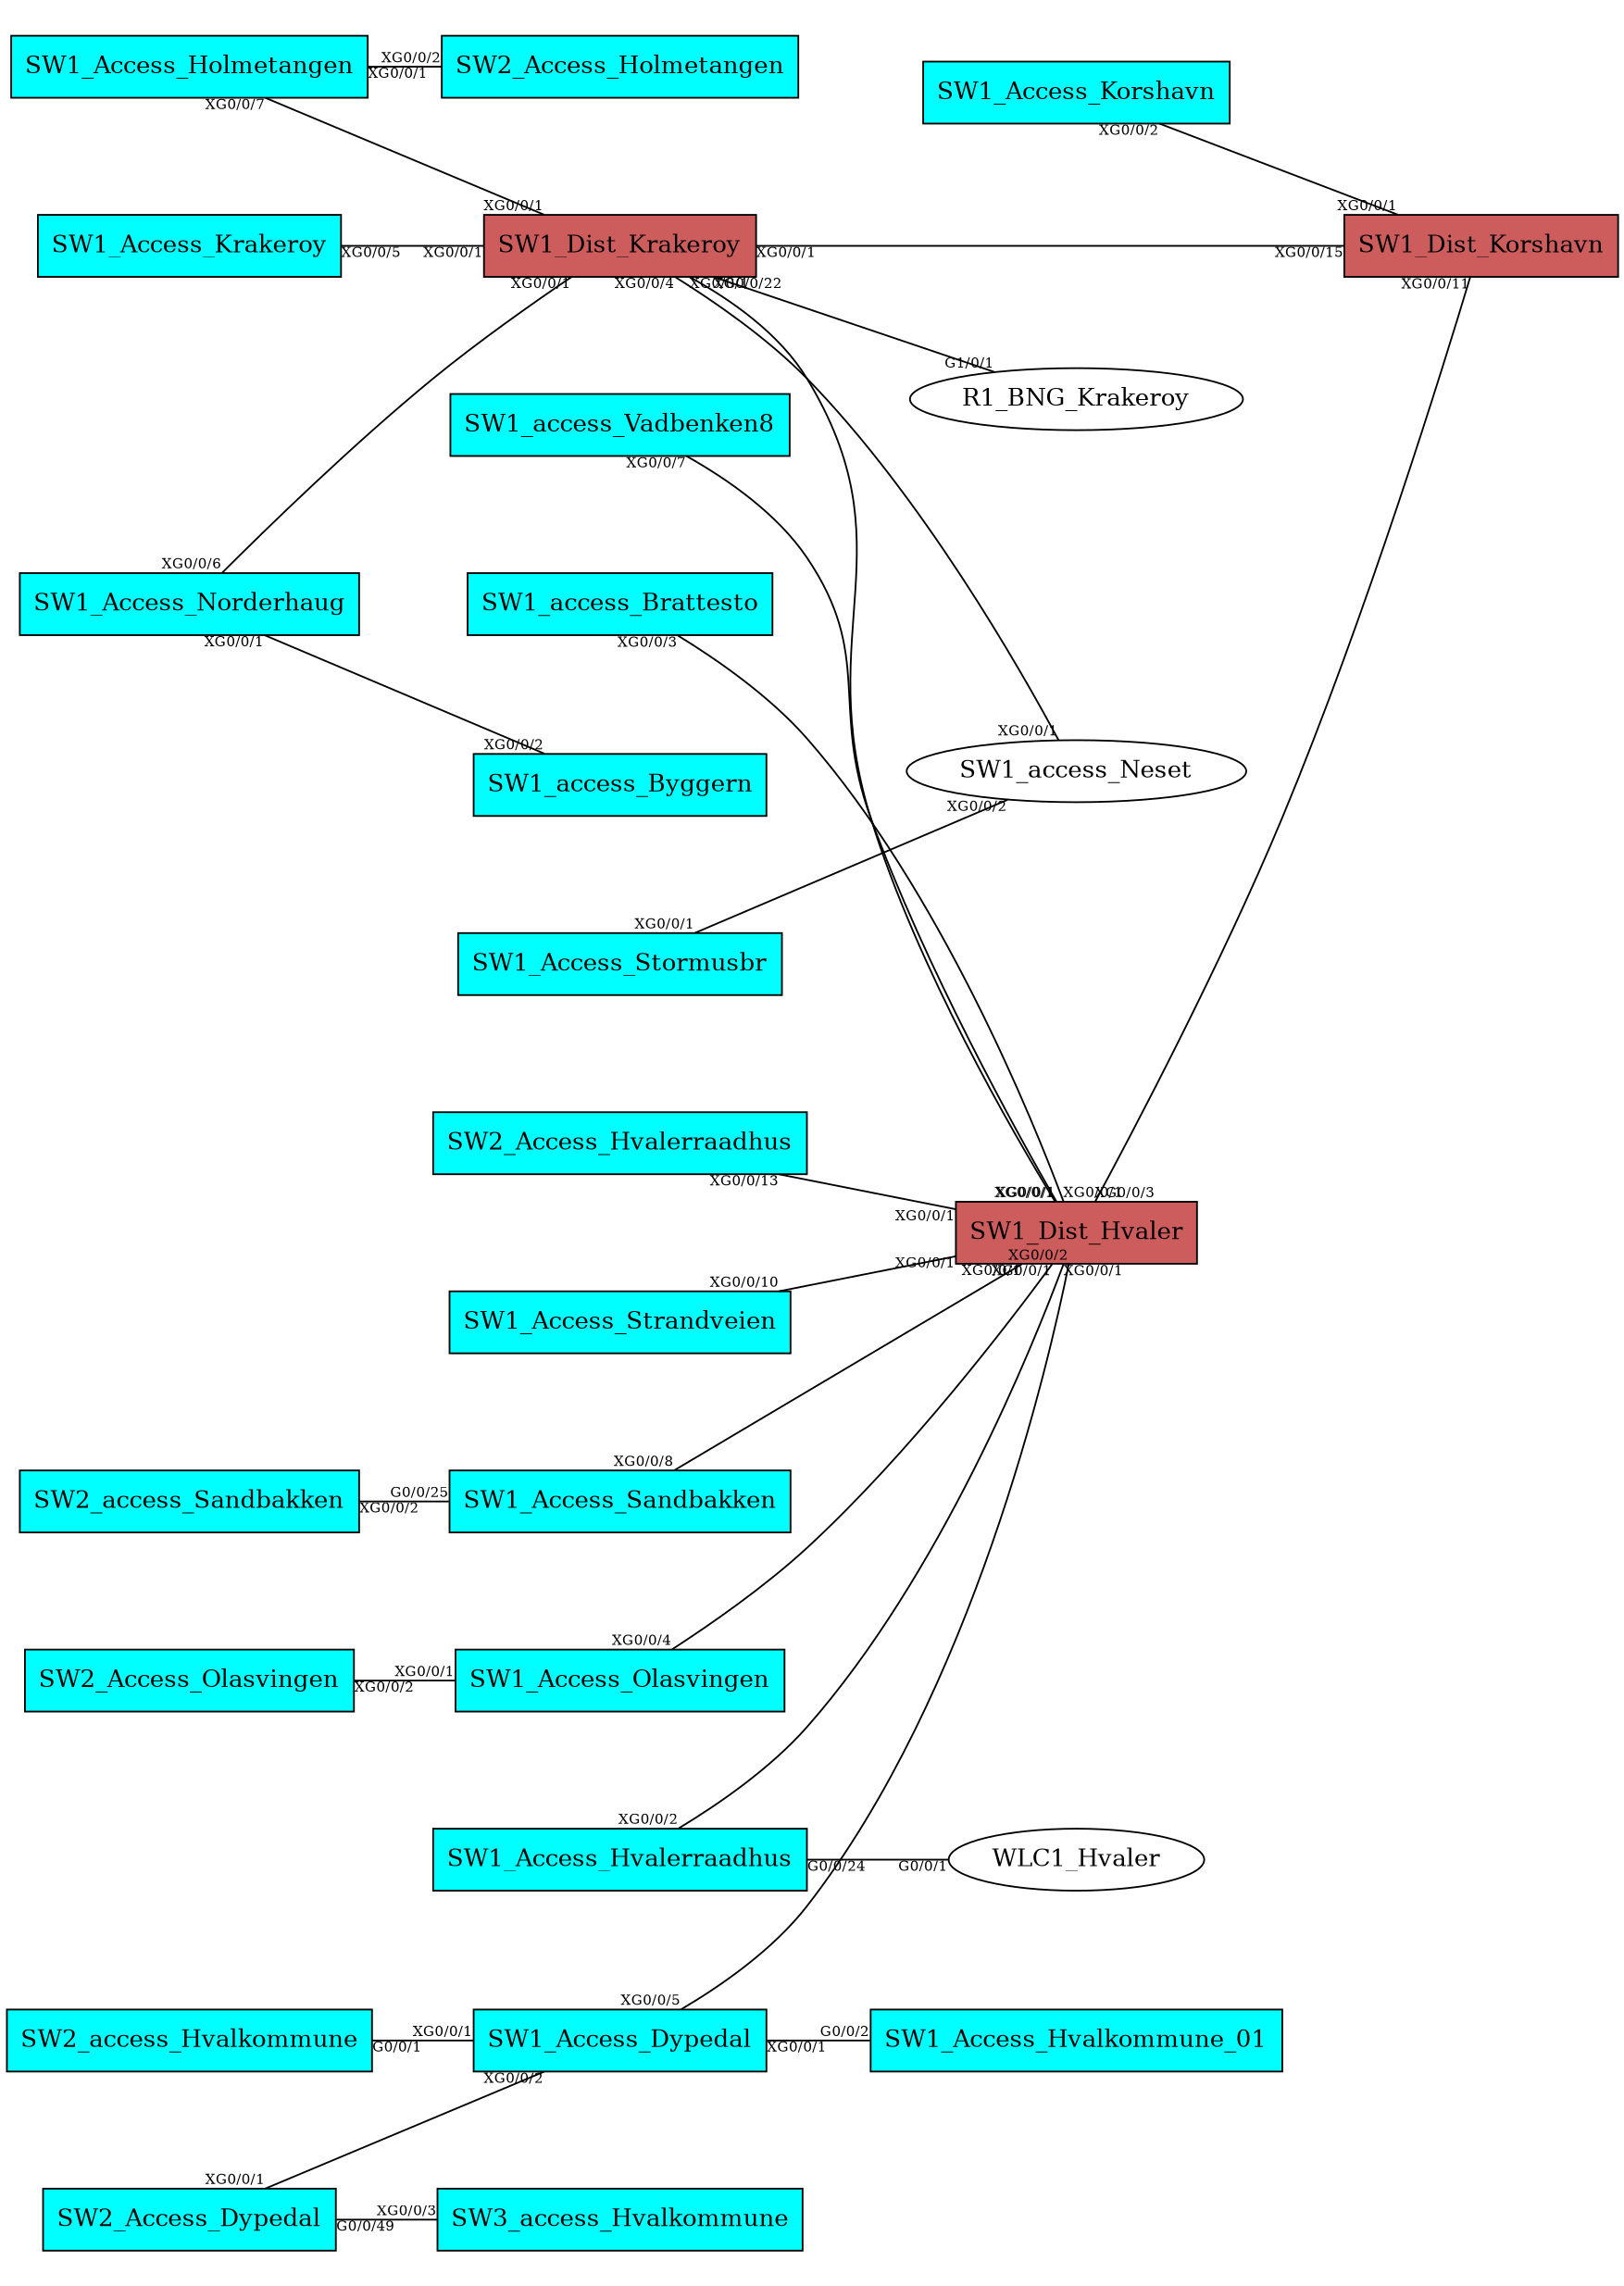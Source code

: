 strict graph {
rankdir=LR;
ratio="fill";
size="11.7,16.5!";
margin=0;
SW1_access_Vadbenken8 [shape=box, style=filled, fillcolor=cyan];
SW2_access_Sandbakken [shape=box, style=filled, fillcolor=cyan];
SW1_Access_Sandbakken [shape=box, style=filled, fillcolor=cyan];
SW1_Access_Hvalerraadhus [shape=box, style=filled, fillcolor=cyan];
SW1_access_Brattesto [shape=box, style=filled, fillcolor=cyan];
SW1_Access_Krakeroy [shape=box, style=filled, fillcolor=cyan];
SW2_Access_Dypedal [shape=box, style=filled, fillcolor=cyan];
SW2_Access_Olasvingen [shape=box, style=filled, fillcolor=cyan];
SW1_Access_Olasvingen [shape=box, style=filled, fillcolor=cyan];
SW1_Access_Holmetangen [shape=box, style=filled, fillcolor=cyan];
SW1_Access_Norderhaug [shape=box, style=filled, fillcolor=cyan];
SW1_Access_Korshavn [shape=box, style=filled, fillcolor=cyan];
SW1_access_Byggern [shape=box, style=filled, fillcolor=cyan];
SW2_access_Hvalkommune [shape=box, style=filled, fillcolor=cyan];
SW1_Access_Dypedal [shape=box, style=filled, fillcolor=cyan];
SW1_Access_Hvalkommune_01 [shape=box, style=filled, fillcolor=cyan];
SW2_Access_Hvalerraadhus [shape=box, style=filled, fillcolor=cyan];
SW3_access_Hvalkommune [shape=box, style=filled, fillcolor=cyan];
SW1_Access_Stormusbr [shape=box, style=filled, fillcolor=cyan];
SW2_Access_Holmetangen [shape=box, style=filled, fillcolor=cyan];
SW1_Access_Strandveien [shape=box, style=filled, fillcolor=cyan];
SW1_Dist_Krakeroy [shape=box, style=filled, fillcolor=indianred];
SW1_Dist_Hvaler [shape=box, style=filled, fillcolor=indianred];
SW1_Dist_Korshavn [shape=box, style=filled, fillcolor=indianred];
SW1_access_Vadbenken8 -- SW1_Dist_Hvaler [fontsize=8, taillabel="XG0/0/1" ,headlabel="XG0/0/7"];
SW2_access_Sandbakken -- SW1_Access_Sandbakken [fontsize=8, taillabel="G0/0/25" ,headlabel="XG0/0/2"];
SW1_Access_Sandbakken -- SW1_Dist_Hvaler [fontsize=8, taillabel="XG0/0/1" ,headlabel="XG0/0/8"];
SW1_Access_Sandbakken -- SW2_access_Sandbakken [fontsize=8, taillabel="XG0/0/2" ,headlabel="G0/0/25"];
SW1_Access_Hvalerraadhus -- WLC1_Hvaler [fontsize=8, taillabel="G0/0/24" ,headlabel="G0/0/1"];
SW1_Access_Hvalerraadhus -- SW1_Dist_Hvaler [fontsize=8, taillabel="XG0/0/1" ,headlabel="XG0/0/2"];
SW1_access_Brattesto -- SW1_Dist_Hvaler [fontsize=8, taillabel="XG0/0/1" ,headlabel="XG0/0/3"];
SW1_Access_Krakeroy -- SW1_Dist_Krakeroy [fontsize=8, taillabel="XG0/0/1" ,headlabel="XG0/0/5"];
SW2_Access_Dypedal -- SW1_Access_Dypedal [fontsize=8, taillabel="XG0/0/2" ,headlabel="XG0/0/1"];
SW2_Access_Dypedal -- SW3_access_Hvalkommune [fontsize=8, taillabel="XG0/0/3" ,headlabel="G0/0/49"];
SW2_Access_Olasvingen -- SW1_Access_Olasvingen [fontsize=8, taillabel="XG0/0/1" ,headlabel="XG0/0/2"];
SW1_Access_Olasvingen -- SW1_Dist_Hvaler [fontsize=8, taillabel="XG0/0/1" ,headlabel="XG0/0/4"];
SW1_Access_Olasvingen -- SW2_Access_Olasvingen [fontsize=8, taillabel="XG0/0/2" ,headlabel="XG0/0/1"];
SW1_Access_Holmetangen -- SW1_Dist_Krakeroy [fontsize=8, taillabel="XG0/0/1" ,headlabel="XG0/0/7"];
SW1_Access_Holmetangen -- SW2_Access_Holmetangen [fontsize=8, taillabel="XG0/0/2" ,headlabel="XG0/0/1"];
SW1_Access_Norderhaug -- SW1_Dist_Krakeroy [fontsize=8, taillabel="XG0/0/1" ,headlabel="XG0/0/6"];
SW1_Access_Norderhaug -- SW1_access_Byggern [fontsize=8, taillabel="XG0/0/2" ,headlabel="XG0/0/1"];
SW1_Access_Korshavn -- SW1_Dist_Korshavn [fontsize=8, taillabel="XG0/0/1" ,headlabel="XG0/0/2"];
SW1_access_Byggern -- SW1_Access_Norderhaug [fontsize=8, taillabel="XG0/0/1" ,headlabel="XG0/0/2"];
SW2_access_Hvalkommune -- SW1_Access_Dypedal [fontsize=8, taillabel="XG0/0/1" ,headlabel="G0/0/1"];
SW1_Access_Dypedal -- SW2_access_Hvalkommune [fontsize=8, taillabel="G0/0/1" ,headlabel="XG0/0/1"];
SW1_Access_Dypedal -- SW1_Access_Hvalkommune_01 [fontsize=8, taillabel="G0/0/2" ,headlabel="XG0/0/1"];
SW1_Access_Dypedal -- SW2_Access_Dypedal [fontsize=8, taillabel="XG0/0/1" ,headlabel="XG0/0/2"];
SW1_Access_Dypedal -- SW1_Dist_Hvaler [fontsize=8, taillabel="XG0/0/2" ,headlabel="XG0/0/5"];
SW1_Access_Hvalkommune_01 -- SW1_Access_Dypedal [fontsize=8, taillabel="XG0/0/1" ,headlabel="G0/0/2"];
SW2_Access_Hvalerraadhus -- SW1_Dist_Hvaler [fontsize=8, taillabel="XG0/0/1" ,headlabel="XG0/0/13"];
SW3_access_Hvalkommune -- SW2_Access_Dypedal [fontsize=8, taillabel="G0/0/49" ,headlabel="XG0/0/3"];
SW1_Access_Stormusbr -- SW1_access_Neset [fontsize=8, taillabel="XG0/0/1" ,headlabel="XG0/0/2"];
SW2_Access_Holmetangen -- SW1_Access_Holmetangen [fontsize=8, taillabel="XG0/0/1" ,headlabel="XG0/0/2"];
SW1_Access_Strandveien -- SW1_Dist_Hvaler [fontsize=8, taillabel="XG0/0/1" ,headlabel="XG0/0/10"];
SW1_Dist_Krakeroy -- SW1_Dist_Hvaler [fontsize=8, taillabel="XG0/0/1" ,headlabel="XG0/0/1"];
SW1_Dist_Krakeroy -- SW1_access_Neset [fontsize=8, taillabel="XG0/0/4" ,headlabel="XG0/0/1"];
SW1_Dist_Krakeroy -- SW1_Access_Krakeroy [fontsize=8, taillabel="XG0/0/5" ,headlabel="XG0/0/1"];
SW1_Dist_Krakeroy -- SW1_Access_Norderhaug [fontsize=8, taillabel="XG0/0/6" ,headlabel="XG0/0/1"];
SW1_Dist_Krakeroy -- SW1_Access_Holmetangen [fontsize=8, taillabel="XG0/0/7" ,headlabel="XG0/0/1"];
SW1_Dist_Krakeroy -- SW1_Dist_Korshavn [fontsize=8, taillabel="XG0/0/15" ,headlabel="XG0/0/1"];
SW1_Dist_Krakeroy -- R1_BNG_Krakeroy [fontsize=8, taillabel="XG0/0/21" ,headlabel="G1/0/0"];
SW1_Dist_Krakeroy -- R1_BNG_Krakeroy [fontsize=8, taillabel="XG0/0/22" ,headlabel="G1/0/1"];
SW1_Dist_Hvaler -- SW1_Dist_Krakeroy [fontsize=8, taillabel="XG0/0/1" ,headlabel="XG0/0/1"];
SW1_Dist_Hvaler -- SW1_Access_Hvalerraadhus [fontsize=8, taillabel="XG0/0/2" ,headlabel="XG0/0/1"];
SW1_Dist_Hvaler -- SW1_access_Brattesto [fontsize=8, taillabel="XG0/0/3" ,headlabel="XG0/0/1"];
SW1_Dist_Hvaler -- SW1_Access_Olasvingen [fontsize=8, taillabel="XG0/0/4" ,headlabel="XG0/0/1"];
SW1_Dist_Hvaler -- SW1_Access_Dypedal [fontsize=8, taillabel="XG0/0/5" ,headlabel="XG0/0/2"];
SW1_Dist_Hvaler -- SW1_access_Vadbenken8 [fontsize=8, taillabel="XG0/0/7" ,headlabel="XG0/0/1"];
SW1_Dist_Hvaler -- SW1_Access_Sandbakken [fontsize=8, taillabel="XG0/0/8" ,headlabel="XG0/0/1"];
SW1_Dist_Hvaler -- SW1_Access_Strandveien [fontsize=8, taillabel="XG0/0/10" ,headlabel="XG0/0/1"];
SW1_Dist_Hvaler -- SW1_Dist_Korshavn [fontsize=8, taillabel="XG0/0/11" ,headlabel="XG0/0/3"];
SW1_Dist_Hvaler -- SW2_Access_Hvalerraadhus [fontsize=8, taillabel="XG0/0/13" ,headlabel="XG0/0/1"];
SW1_Dist_Korshavn -- SW1_Dist_Krakeroy [fontsize=8, taillabel="XG0/0/1" ,headlabel="XG0/0/15"];
SW1_Dist_Korshavn -- SW1_Access_Korshavn [fontsize=8, taillabel="XG0/0/2" ,headlabel="XG0/0/1"];
SW1_Dist_Korshavn -- SW1_Dist_Hvaler [fontsize=8, taillabel="XG0/0/3" ,headlabel="XG0/0/11"];
}
